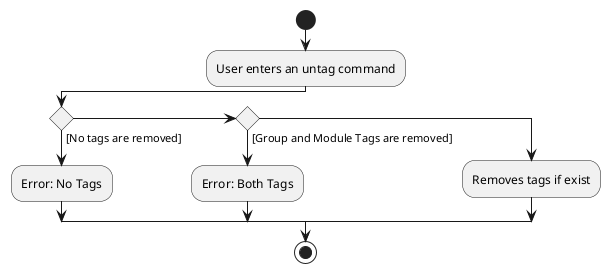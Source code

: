 @startuml
'https://plantuml.com/class-diagram

start
:User enters an untag command;

if () then ([No tags are removed])
    :Error: No Tags;

elseif () then ([Group and Module Tags are removed])
    :Error: Both Tags;

else ()
:Removes tags if exist;
endif
stop
@enduml

